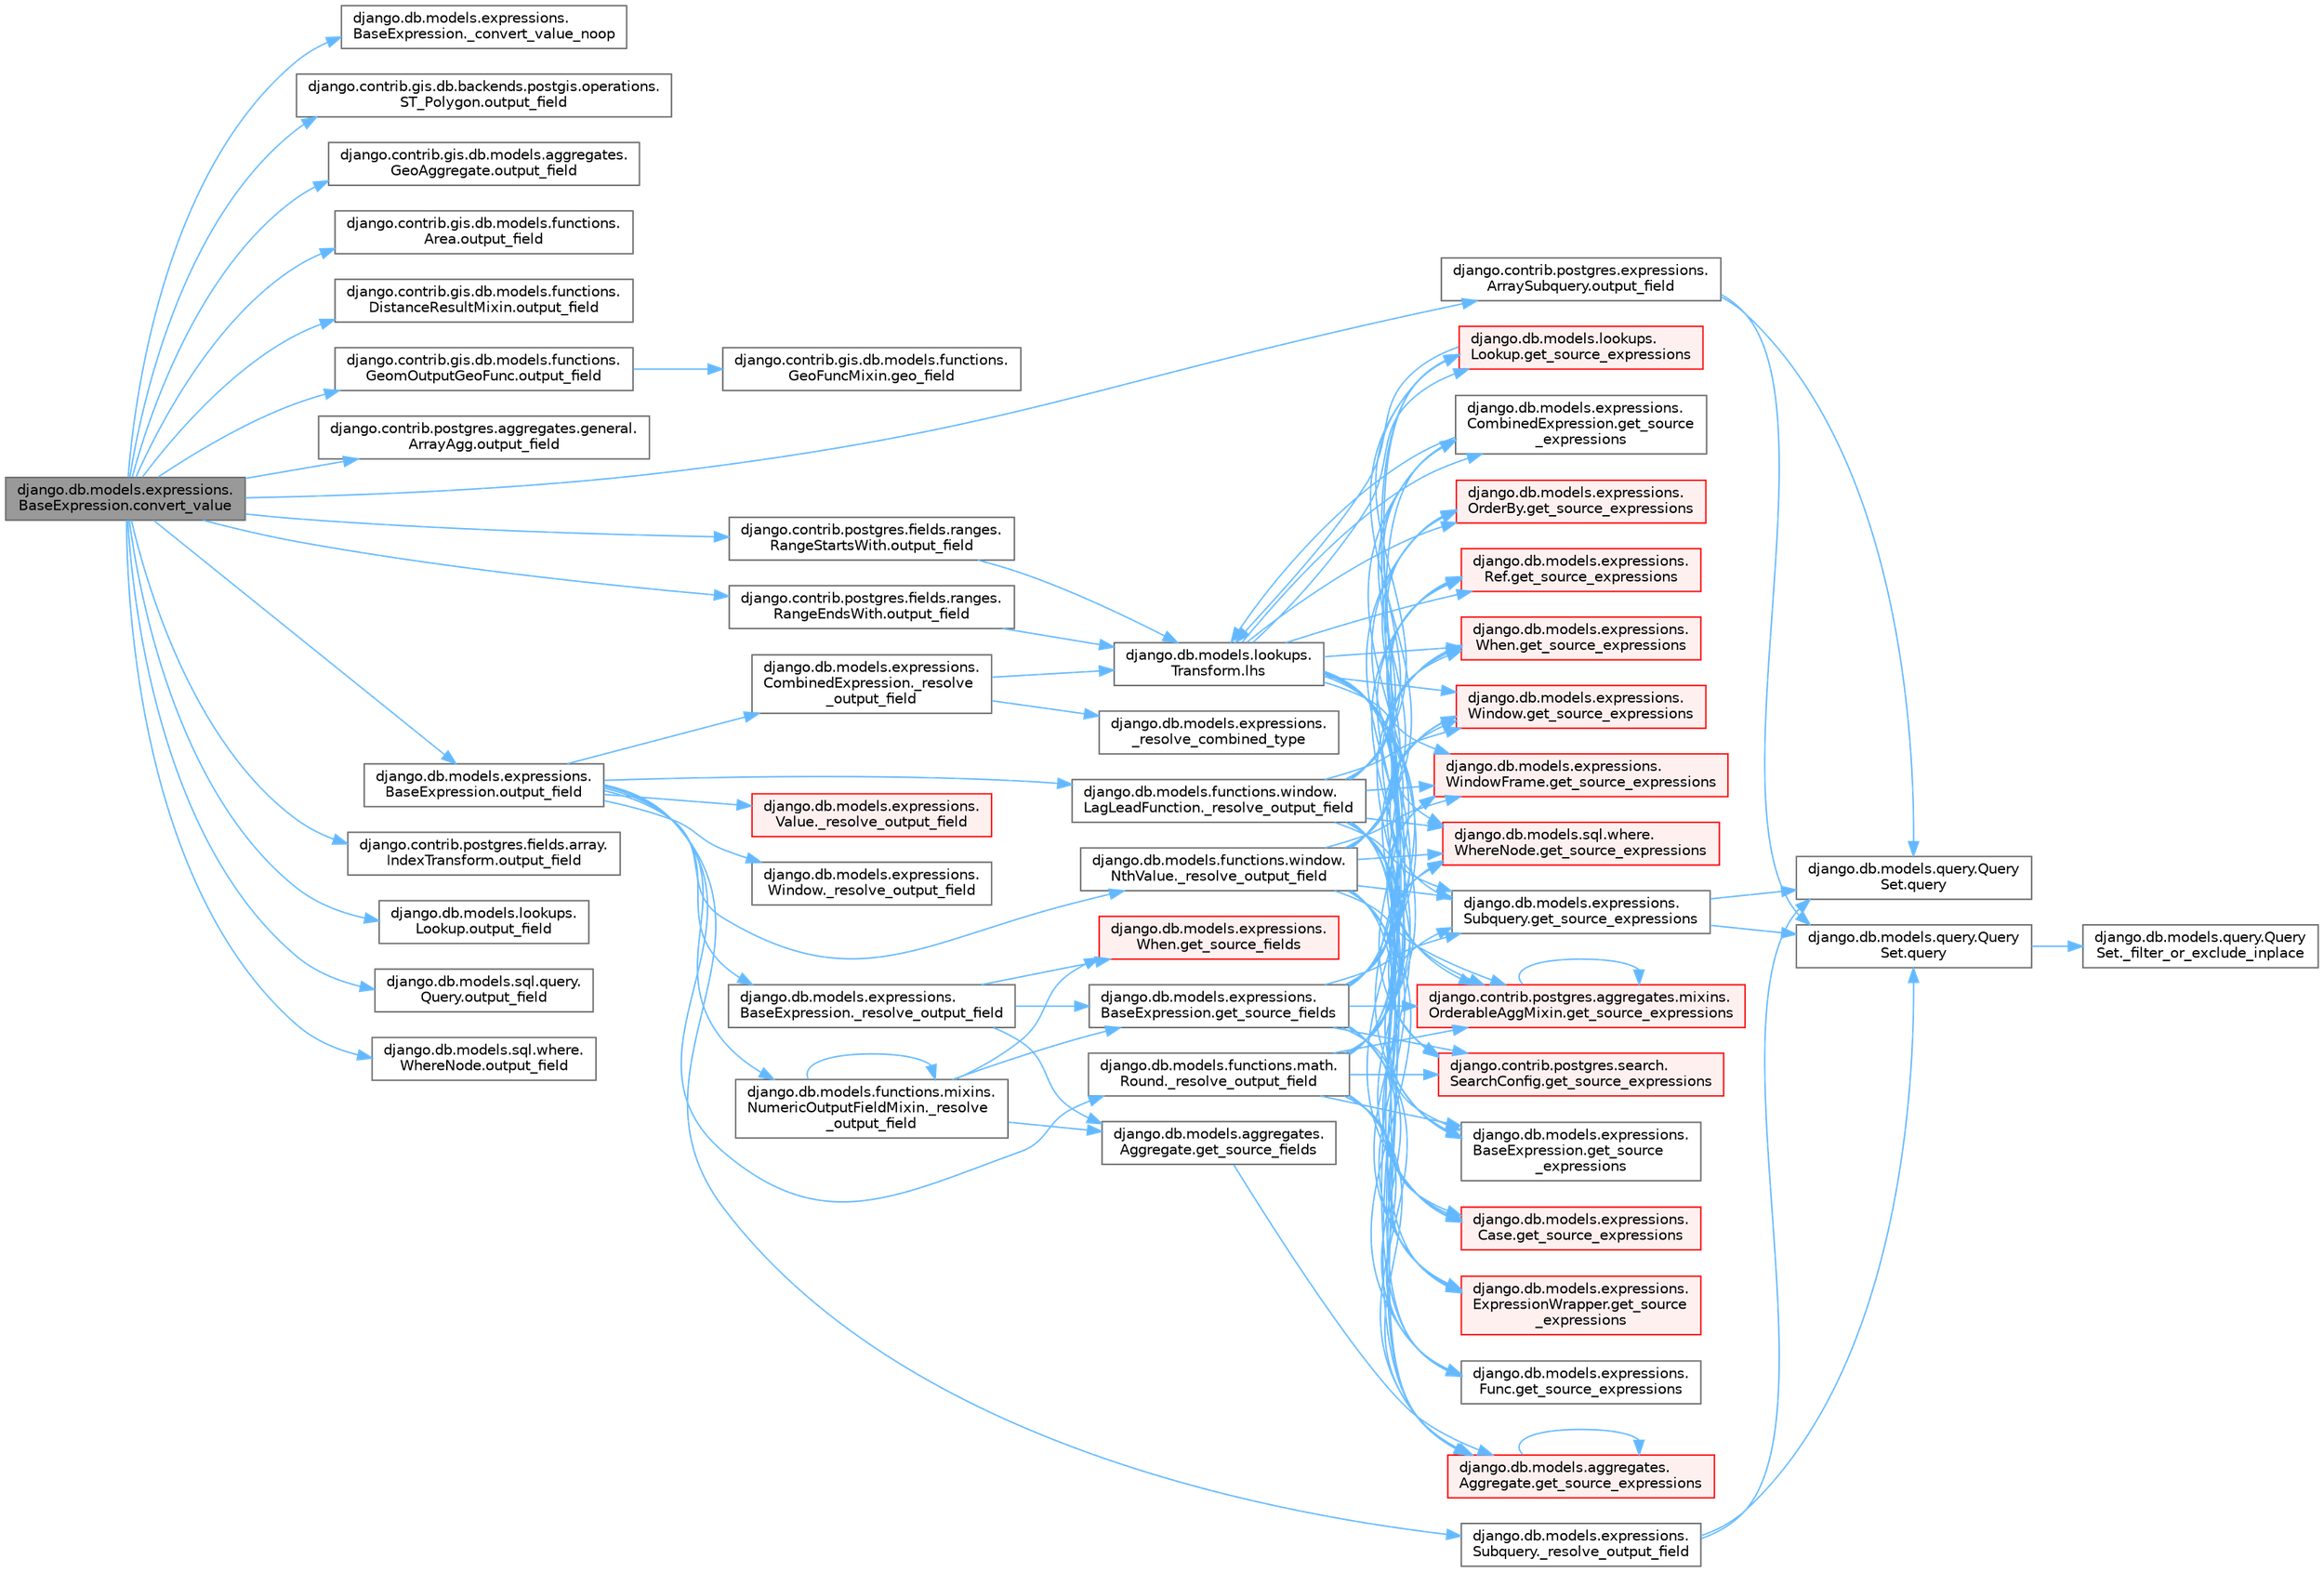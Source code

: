 digraph "django.db.models.expressions.BaseExpression.convert_value"
{
 // LATEX_PDF_SIZE
  bgcolor="transparent";
  edge [fontname=Helvetica,fontsize=10,labelfontname=Helvetica,labelfontsize=10];
  node [fontname=Helvetica,fontsize=10,shape=box,height=0.2,width=0.4];
  rankdir="LR";
  Node1 [id="Node000001",label="django.db.models.expressions.\lBaseExpression.convert_value",height=0.2,width=0.4,color="gray40", fillcolor="grey60", style="filled", fontcolor="black",tooltip=" "];
  Node1 -> Node2 [id="edge1_Node000001_Node000002",color="steelblue1",style="solid",tooltip=" "];
  Node2 [id="Node000002",label="django.db.models.expressions.\lBaseExpression._convert_value_noop",height=0.2,width=0.4,color="grey40", fillcolor="white", style="filled",URL="$classdjango_1_1db_1_1models_1_1expressions_1_1_base_expression.html#ab5ceb6e73f3fb7c1af5eff8178e89497",tooltip=" "];
  Node1 -> Node3 [id="edge2_Node000001_Node000003",color="steelblue1",style="solid",tooltip=" "];
  Node3 [id="Node000003",label="django.contrib.gis.db.backends.postgis.operations.\lST_Polygon.output_field",height=0.2,width=0.4,color="grey40", fillcolor="white", style="filled",URL="$classdjango_1_1contrib_1_1gis_1_1db_1_1backends_1_1postgis_1_1operations_1_1_s_t___polygon.html#a4427b1b0cb4e6df4fde6c045c562118a",tooltip=" "];
  Node1 -> Node4 [id="edge3_Node000001_Node000004",color="steelblue1",style="solid",tooltip=" "];
  Node4 [id="Node000004",label="django.contrib.gis.db.models.aggregates.\lGeoAggregate.output_field",height=0.2,width=0.4,color="grey40", fillcolor="white", style="filled",URL="$classdjango_1_1contrib_1_1gis_1_1db_1_1models_1_1aggregates_1_1_geo_aggregate.html#a1f680d71d32335c5854387fa09555108",tooltip=" "];
  Node1 -> Node5 [id="edge4_Node000001_Node000005",color="steelblue1",style="solid",tooltip=" "];
  Node5 [id="Node000005",label="django.contrib.gis.db.models.functions.\lArea.output_field",height=0.2,width=0.4,color="grey40", fillcolor="white", style="filled",URL="$classdjango_1_1contrib_1_1gis_1_1db_1_1models_1_1functions_1_1_area.html#a017724b08cd640b0e7e834e003cc103d",tooltip=" "];
  Node1 -> Node6 [id="edge5_Node000001_Node000006",color="steelblue1",style="solid",tooltip=" "];
  Node6 [id="Node000006",label="django.contrib.gis.db.models.functions.\lDistanceResultMixin.output_field",height=0.2,width=0.4,color="grey40", fillcolor="white", style="filled",URL="$classdjango_1_1contrib_1_1gis_1_1db_1_1models_1_1functions_1_1_distance_result_mixin.html#af219b5c12f89e181ada240244818e239",tooltip=" "];
  Node1 -> Node7 [id="edge6_Node000001_Node000007",color="steelblue1",style="solid",tooltip=" "];
  Node7 [id="Node000007",label="django.contrib.gis.db.models.functions.\lGeomOutputGeoFunc.output_field",height=0.2,width=0.4,color="grey40", fillcolor="white", style="filled",URL="$classdjango_1_1contrib_1_1gis_1_1db_1_1models_1_1functions_1_1_geom_output_geo_func.html#a55415993f9af0a2cbde3681557342482",tooltip=" "];
  Node7 -> Node8 [id="edge7_Node000007_Node000008",color="steelblue1",style="solid",tooltip=" "];
  Node8 [id="Node000008",label="django.contrib.gis.db.models.functions.\lGeoFuncMixin.geo_field",height=0.2,width=0.4,color="grey40", fillcolor="white", style="filled",URL="$classdjango_1_1contrib_1_1gis_1_1db_1_1models_1_1functions_1_1_geo_func_mixin.html#aae4bfeb201602d13218e58d1778b4c1b",tooltip=" "];
  Node1 -> Node9 [id="edge8_Node000001_Node000009",color="steelblue1",style="solid",tooltip=" "];
  Node9 [id="Node000009",label="django.contrib.postgres.aggregates.general.\lArrayAgg.output_field",height=0.2,width=0.4,color="grey40", fillcolor="white", style="filled",URL="$classdjango_1_1contrib_1_1postgres_1_1aggregates_1_1general_1_1_array_agg.html#a845ed6cbbb6d6fe470d9478934ade450",tooltip=" "];
  Node1 -> Node10 [id="edge9_Node000001_Node000010",color="steelblue1",style="solid",tooltip=" "];
  Node10 [id="Node000010",label="django.contrib.postgres.expressions.\lArraySubquery.output_field",height=0.2,width=0.4,color="grey40", fillcolor="white", style="filled",URL="$classdjango_1_1contrib_1_1postgres_1_1expressions_1_1_array_subquery.html#adfc4d450008ff7b23517e73cbd1ad172",tooltip=" "];
  Node10 -> Node11 [id="edge10_Node000010_Node000011",color="steelblue1",style="solid",tooltip=" "];
  Node11 [id="Node000011",label="django.db.models.query.Query\lSet.query",height=0.2,width=0.4,color="grey40", fillcolor="white", style="filled",URL="$classdjango_1_1db_1_1models_1_1query_1_1_query_set.html#a8028ed81b109acb162489dbd16604c83",tooltip=" "];
  Node11 -> Node12 [id="edge11_Node000011_Node000012",color="steelblue1",style="solid",tooltip=" "];
  Node12 [id="Node000012",label="django.db.models.query.Query\lSet._filter_or_exclude_inplace",height=0.2,width=0.4,color="grey40", fillcolor="white", style="filled",URL="$classdjango_1_1db_1_1models_1_1query_1_1_query_set.html#aabeb9102e4ff687eea5dc3a6d54a8a29",tooltip=" "];
  Node10 -> Node13 [id="edge12_Node000010_Node000013",color="steelblue1",style="solid",tooltip=" "];
  Node13 [id="Node000013",label="django.db.models.query.Query\lSet.query",height=0.2,width=0.4,color="grey40", fillcolor="white", style="filled",URL="$classdjango_1_1db_1_1models_1_1query_1_1_query_set.html#a0b0307a9b3f65303afb2c5783372d2c2",tooltip=" "];
  Node1 -> Node14 [id="edge13_Node000001_Node000014",color="steelblue1",style="solid",tooltip=" "];
  Node14 [id="Node000014",label="django.contrib.postgres.fields.array.\lIndexTransform.output_field",height=0.2,width=0.4,color="grey40", fillcolor="white", style="filled",URL="$classdjango_1_1contrib_1_1postgres_1_1fields_1_1array_1_1_index_transform.html#ae3ca901f64e761da8d9dff087275f9ef",tooltip=" "];
  Node1 -> Node15 [id="edge14_Node000001_Node000015",color="steelblue1",style="solid",tooltip=" "];
  Node15 [id="Node000015",label="django.contrib.postgres.fields.ranges.\lRangeEndsWith.output_field",height=0.2,width=0.4,color="grey40", fillcolor="white", style="filled",URL="$classdjango_1_1contrib_1_1postgres_1_1fields_1_1ranges_1_1_range_ends_with.html#ab81e75d2435974b6171ddb1cbce4ebd9",tooltip=" "];
  Node15 -> Node16 [id="edge15_Node000015_Node000016",color="steelblue1",style="solid",tooltip=" "];
  Node16 [id="Node000016",label="django.db.models.lookups.\lTransform.lhs",height=0.2,width=0.4,color="grey40", fillcolor="white", style="filled",URL="$classdjango_1_1db_1_1models_1_1lookups_1_1_transform.html#ac0ce01e192abd1a739a4c77fcc8a1bf9",tooltip=" "];
  Node16 -> Node17 [id="edge16_Node000016_Node000017",color="steelblue1",style="solid",tooltip=" "];
  Node17 [id="Node000017",label="django.contrib.postgres.aggregates.mixins.\lOrderableAggMixin.get_source_expressions",height=0.2,width=0.4,color="red", fillcolor="#FFF0F0", style="filled",URL="$classdjango_1_1contrib_1_1postgres_1_1aggregates_1_1mixins_1_1_orderable_agg_mixin.html#abed9d6bb5142aafc8b77ac03f9d7a989",tooltip=" "];
  Node17 -> Node17 [id="edge17_Node000017_Node000017",color="steelblue1",style="solid",tooltip=" "];
  Node16 -> Node31 [id="edge18_Node000016_Node000031",color="steelblue1",style="solid",tooltip=" "];
  Node31 [id="Node000031",label="django.contrib.postgres.search.\lSearchConfig.get_source_expressions",height=0.2,width=0.4,color="red", fillcolor="#FFF0F0", style="filled",URL="$classdjango_1_1contrib_1_1postgres_1_1search_1_1_search_config.html#a2c17d4dfedc6381528df8a0a1b3751bf",tooltip=" "];
  Node16 -> Node34 [id="edge19_Node000016_Node000034",color="steelblue1",style="solid",tooltip=" "];
  Node34 [id="Node000034",label="django.db.models.aggregates.\lAggregate.get_source_expressions",height=0.2,width=0.4,color="red", fillcolor="#FFF0F0", style="filled",URL="$classdjango_1_1db_1_1models_1_1aggregates_1_1_aggregate.html#a4a47839518c013f780a931e4bcf2d4f1",tooltip=" "];
  Node34 -> Node34 [id="edge20_Node000034_Node000034",color="steelblue1",style="solid",tooltip=" "];
  Node16 -> Node263 [id="edge21_Node000016_Node000263",color="steelblue1",style="solid",tooltip=" "];
  Node263 [id="Node000263",label="django.db.models.expressions.\lBaseExpression.get_source\l_expressions",height=0.2,width=0.4,color="grey40", fillcolor="white", style="filled",URL="$classdjango_1_1db_1_1models_1_1expressions_1_1_base_expression.html#a1a052b2bf91363cc1367dbffb2b47708",tooltip=" "];
  Node16 -> Node264 [id="edge22_Node000016_Node000264",color="steelblue1",style="solid",tooltip=" "];
  Node264 [id="Node000264",label="django.db.models.expressions.\lCase.get_source_expressions",height=0.2,width=0.4,color="red", fillcolor="#FFF0F0", style="filled",URL="$classdjango_1_1db_1_1models_1_1expressions_1_1_case.html#a342de2ff64d7b1a41e1a86d89dee51b4",tooltip=" "];
  Node16 -> Node271 [id="edge23_Node000016_Node000271",color="steelblue1",style="solid",tooltip=" "];
  Node271 [id="Node000271",label="django.db.models.expressions.\lCombinedExpression.get_source\l_expressions",height=0.2,width=0.4,color="grey40", fillcolor="white", style="filled",URL="$classdjango_1_1db_1_1models_1_1expressions_1_1_combined_expression.html#a310a894787d41c927558cb35b23d3a90",tooltip=" "];
  Node271 -> Node16 [id="edge24_Node000271_Node000016",color="steelblue1",style="solid",tooltip=" "];
  Node16 -> Node272 [id="edge25_Node000016_Node000272",color="steelblue1",style="solid",tooltip=" "];
  Node272 [id="Node000272",label="django.db.models.expressions.\lExpressionWrapper.get_source\l_expressions",height=0.2,width=0.4,color="red", fillcolor="#FFF0F0", style="filled",URL="$classdjango_1_1db_1_1models_1_1expressions_1_1_expression_wrapper.html#abdd54fb24f108830588d86a69e619e8f",tooltip=" "];
  Node16 -> Node276 [id="edge26_Node000016_Node000276",color="steelblue1",style="solid",tooltip=" "];
  Node276 [id="Node000276",label="django.db.models.expressions.\lFunc.get_source_expressions",height=0.2,width=0.4,color="grey40", fillcolor="white", style="filled",URL="$classdjango_1_1db_1_1models_1_1expressions_1_1_func.html#a2edd81324f310981c50c4d7d6b02fc36",tooltip=" "];
  Node16 -> Node277 [id="edge27_Node000016_Node000277",color="steelblue1",style="solid",tooltip=" "];
  Node277 [id="Node000277",label="django.db.models.expressions.\lOrderBy.get_source_expressions",height=0.2,width=0.4,color="red", fillcolor="#FFF0F0", style="filled",URL="$classdjango_1_1db_1_1models_1_1expressions_1_1_order_by.html#aa0b698a72cab3662300d9849e2e0b2df",tooltip=" "];
  Node16 -> Node278 [id="edge28_Node000016_Node000278",color="steelblue1",style="solid",tooltip=" "];
  Node278 [id="Node000278",label="django.db.models.expressions.\lRef.get_source_expressions",height=0.2,width=0.4,color="red", fillcolor="#FFF0F0", style="filled",URL="$classdjango_1_1db_1_1models_1_1expressions_1_1_ref.html#a34966901a7ce794db70ff599b65fe2ce",tooltip=" "];
  Node16 -> Node279 [id="edge29_Node000016_Node000279",color="steelblue1",style="solid",tooltip=" "];
  Node279 [id="Node000279",label="django.db.models.expressions.\lSubquery.get_source_expressions",height=0.2,width=0.4,color="grey40", fillcolor="white", style="filled",URL="$classdjango_1_1db_1_1models_1_1expressions_1_1_subquery.html#a39b90b2b3d0ee3caf0b75571062f214e",tooltip=" "];
  Node279 -> Node11 [id="edge30_Node000279_Node000011",color="steelblue1",style="solid",tooltip=" "];
  Node279 -> Node13 [id="edge31_Node000279_Node000013",color="steelblue1",style="solid",tooltip=" "];
  Node16 -> Node280 [id="edge32_Node000016_Node000280",color="steelblue1",style="solid",tooltip=" "];
  Node280 [id="Node000280",label="django.db.models.expressions.\lWhen.get_source_expressions",height=0.2,width=0.4,color="red", fillcolor="#FFF0F0", style="filled",URL="$classdjango_1_1db_1_1models_1_1expressions_1_1_when.html#aed38e210fabf48478aed2ff00ccbdfbe",tooltip=" "];
  Node16 -> Node285 [id="edge33_Node000016_Node000285",color="steelblue1",style="solid",tooltip=" "];
  Node285 [id="Node000285",label="django.db.models.expressions.\lWindow.get_source_expressions",height=0.2,width=0.4,color="red", fillcolor="#FFF0F0", style="filled",URL="$classdjango_1_1db_1_1models_1_1expressions_1_1_window.html#a52d79e8fa282239e67f8d9cdc5112388",tooltip=" "];
  Node16 -> Node287 [id="edge34_Node000016_Node000287",color="steelblue1",style="solid",tooltip=" "];
  Node287 [id="Node000287",label="django.db.models.expressions.\lWindowFrame.get_source_expressions",height=0.2,width=0.4,color="red", fillcolor="#FFF0F0", style="filled",URL="$classdjango_1_1db_1_1models_1_1expressions_1_1_window_frame.html#a4b54c4c9b4c4a68308953d25703a2544",tooltip=" "];
  Node16 -> Node2899 [id="edge35_Node000016_Node002899",color="steelblue1",style="solid",tooltip=" "];
  Node2899 [id="Node002899",label="django.db.models.lookups.\lLookup.get_source_expressions",height=0.2,width=0.4,color="red", fillcolor="#FFF0F0", style="filled",URL="$classdjango_1_1db_1_1models_1_1lookups_1_1_lookup.html#ab733397a7e7276a69a7092430799a22a",tooltip=" "];
  Node2899 -> Node16 [id="edge36_Node002899_Node000016",color="steelblue1",style="solid",tooltip=" "];
  Node16 -> Node2901 [id="edge37_Node000016_Node002901",color="steelblue1",style="solid",tooltip=" "];
  Node2901 [id="Node002901",label="django.db.models.sql.where.\lWhereNode.get_source_expressions",height=0.2,width=0.4,color="red", fillcolor="#FFF0F0", style="filled",URL="$classdjango_1_1db_1_1models_1_1sql_1_1where_1_1_where_node.html#ae3155308ff1faf4914e3e7f0134f49d7",tooltip=" "];
  Node1 -> Node258 [id="edge38_Node000001_Node000258",color="steelblue1",style="solid",tooltip=" "];
  Node258 [id="Node000258",label="django.contrib.postgres.fields.ranges.\lRangeStartsWith.output_field",height=0.2,width=0.4,color="grey40", fillcolor="white", style="filled",URL="$classdjango_1_1contrib_1_1postgres_1_1fields_1_1ranges_1_1_range_starts_with.html#a4e864cbda43e695a0ae6b2c3b4ced157",tooltip=" "];
  Node258 -> Node16 [id="edge39_Node000258_Node000016",color="steelblue1",style="solid",tooltip=" "];
  Node1 -> Node259 [id="edge40_Node000001_Node000259",color="steelblue1",style="solid",tooltip=" "];
  Node259 [id="Node000259",label="django.db.models.expressions.\lBaseExpression.output_field",height=0.2,width=0.4,color="grey40", fillcolor="white", style="filled",URL="$classdjango_1_1db_1_1models_1_1expressions_1_1_base_expression.html#a7f0982cb1de5cdeaa7f043c3ae611a6d",tooltip=" "];
  Node259 -> Node260 [id="edge41_Node000259_Node000260",color="steelblue1",style="solid",tooltip=" "];
  Node260 [id="Node000260",label="django.db.models.expressions.\lBaseExpression._resolve_output_field",height=0.2,width=0.4,color="grey40", fillcolor="white", style="filled",URL="$classdjango_1_1db_1_1models_1_1expressions_1_1_base_expression.html#a4d77b67d8a2c12f240cfa67a218742d9",tooltip=" "];
  Node260 -> Node261 [id="edge42_Node000260_Node000261",color="steelblue1",style="solid",tooltip=" "];
  Node261 [id="Node000261",label="django.db.models.aggregates.\lAggregate.get_source_fields",height=0.2,width=0.4,color="grey40", fillcolor="white", style="filled",URL="$classdjango_1_1db_1_1models_1_1aggregates_1_1_aggregate.html#af73c40e545aeb53760d4f8ab45795ce7",tooltip=" "];
  Node261 -> Node34 [id="edge43_Node000261_Node000034",color="steelblue1",style="solid",tooltip=" "];
  Node260 -> Node262 [id="edge44_Node000260_Node000262",color="steelblue1",style="solid",tooltip=" "];
  Node262 [id="Node000262",label="django.db.models.expressions.\lBaseExpression.get_source_fields",height=0.2,width=0.4,color="grey40", fillcolor="white", style="filled",URL="$classdjango_1_1db_1_1models_1_1expressions_1_1_base_expression.html#a12ff1384ded4ceeeb39de09b54a827aa",tooltip=" "];
  Node262 -> Node17 [id="edge45_Node000262_Node000017",color="steelblue1",style="solid",tooltip=" "];
  Node262 -> Node31 [id="edge46_Node000262_Node000031",color="steelblue1",style="solid",tooltip=" "];
  Node262 -> Node34 [id="edge47_Node000262_Node000034",color="steelblue1",style="solid",tooltip=" "];
  Node262 -> Node263 [id="edge48_Node000262_Node000263",color="steelblue1",style="solid",tooltip=" "];
  Node262 -> Node264 [id="edge49_Node000262_Node000264",color="steelblue1",style="solid",tooltip=" "];
  Node262 -> Node271 [id="edge50_Node000262_Node000271",color="steelblue1",style="solid",tooltip=" "];
  Node262 -> Node272 [id="edge51_Node000262_Node000272",color="steelblue1",style="solid",tooltip=" "];
  Node262 -> Node276 [id="edge52_Node000262_Node000276",color="steelblue1",style="solid",tooltip=" "];
  Node262 -> Node277 [id="edge53_Node000262_Node000277",color="steelblue1",style="solid",tooltip=" "];
  Node262 -> Node278 [id="edge54_Node000262_Node000278",color="steelblue1",style="solid",tooltip=" "];
  Node262 -> Node279 [id="edge55_Node000262_Node000279",color="steelblue1",style="solid",tooltip=" "];
  Node262 -> Node280 [id="edge56_Node000262_Node000280",color="steelblue1",style="solid",tooltip=" "];
  Node262 -> Node285 [id="edge57_Node000262_Node000285",color="steelblue1",style="solid",tooltip=" "];
  Node262 -> Node287 [id="edge58_Node000262_Node000287",color="steelblue1",style="solid",tooltip=" "];
  Node262 -> Node2899 [id="edge59_Node000262_Node002899",color="steelblue1",style="solid",tooltip=" "];
  Node262 -> Node2901 [id="edge60_Node000262_Node002901",color="steelblue1",style="solid",tooltip=" "];
  Node260 -> Node4450 [id="edge61_Node000260_Node004450",color="steelblue1",style="solid",tooltip=" "];
  Node4450 [id="Node004450",label="django.db.models.expressions.\lWhen.get_source_fields",height=0.2,width=0.4,color="red", fillcolor="#FFF0F0", style="filled",URL="$classdjango_1_1db_1_1models_1_1expressions_1_1_when.html#a93cd7faaf5353bb517a72f98cd9b0fb4",tooltip=" "];
  Node259 -> Node4451 [id="edge62_Node000259_Node004451",color="steelblue1",style="solid",tooltip=" "];
  Node4451 [id="Node004451",label="django.db.models.expressions.\lCombinedExpression._resolve\l_output_field",height=0.2,width=0.4,color="grey40", fillcolor="white", style="filled",URL="$classdjango_1_1db_1_1models_1_1expressions_1_1_combined_expression.html#ad5c6df54cfa479187073e305a8cbae20",tooltip=" "];
  Node4451 -> Node4452 [id="edge63_Node004451_Node004452",color="steelblue1",style="solid",tooltip=" "];
  Node4452 [id="Node004452",label="django.db.models.expressions.\l_resolve_combined_type",height=0.2,width=0.4,color="grey40", fillcolor="white", style="filled",URL="$namespacedjango_1_1db_1_1models_1_1expressions.html#aff7987c18576aebba662d4c1088fb043",tooltip=" "];
  Node4451 -> Node16 [id="edge64_Node004451_Node000016",color="steelblue1",style="solid",tooltip=" "];
  Node259 -> Node4453 [id="edge65_Node000259_Node004453",color="steelblue1",style="solid",tooltip=" "];
  Node4453 [id="Node004453",label="django.db.models.expressions.\lSubquery._resolve_output_field",height=0.2,width=0.4,color="grey40", fillcolor="white", style="filled",URL="$classdjango_1_1db_1_1models_1_1expressions_1_1_subquery.html#a1e6f5dc8cd3e49d208c9b8770607552d",tooltip=" "];
  Node4453 -> Node11 [id="edge66_Node004453_Node000011",color="steelblue1",style="solid",tooltip=" "];
  Node4453 -> Node13 [id="edge67_Node004453_Node000013",color="steelblue1",style="solid",tooltip=" "];
  Node259 -> Node4454 [id="edge68_Node000259_Node004454",color="steelblue1",style="solid",tooltip=" "];
  Node4454 [id="Node004454",label="django.db.models.expressions.\lValue._resolve_output_field",height=0.2,width=0.4,color="red", fillcolor="#FFF0F0", style="filled",URL="$classdjango_1_1db_1_1models_1_1expressions_1_1_value.html#af1af121c7b76f0e7325f3276049675dd",tooltip=" "];
  Node259 -> Node4455 [id="edge69_Node000259_Node004455",color="steelblue1",style="solid",tooltip=" "];
  Node4455 [id="Node004455",label="django.db.models.expressions.\lWindow._resolve_output_field",height=0.2,width=0.4,color="grey40", fillcolor="white", style="filled",URL="$classdjango_1_1db_1_1models_1_1expressions_1_1_window.html#a165cffc4e962ae979c8c6bf5f1ed30bd",tooltip=" "];
  Node259 -> Node4456 [id="edge70_Node000259_Node004456",color="steelblue1",style="solid",tooltip=" "];
  Node4456 [id="Node004456",label="django.db.models.functions.math.\lRound._resolve_output_field",height=0.2,width=0.4,color="grey40", fillcolor="white", style="filled",URL="$classdjango_1_1db_1_1models_1_1functions_1_1math_1_1_round.html#aa7b9332c35bc83a0f7055177fb9304e3",tooltip=" "];
  Node4456 -> Node17 [id="edge71_Node004456_Node000017",color="steelblue1",style="solid",tooltip=" "];
  Node4456 -> Node31 [id="edge72_Node004456_Node000031",color="steelblue1",style="solid",tooltip=" "];
  Node4456 -> Node34 [id="edge73_Node004456_Node000034",color="steelblue1",style="solid",tooltip=" "];
  Node4456 -> Node263 [id="edge74_Node004456_Node000263",color="steelblue1",style="solid",tooltip=" "];
  Node4456 -> Node264 [id="edge75_Node004456_Node000264",color="steelblue1",style="solid",tooltip=" "];
  Node4456 -> Node271 [id="edge76_Node004456_Node000271",color="steelblue1",style="solid",tooltip=" "];
  Node4456 -> Node272 [id="edge77_Node004456_Node000272",color="steelblue1",style="solid",tooltip=" "];
  Node4456 -> Node276 [id="edge78_Node004456_Node000276",color="steelblue1",style="solid",tooltip=" "];
  Node4456 -> Node277 [id="edge79_Node004456_Node000277",color="steelblue1",style="solid",tooltip=" "];
  Node4456 -> Node278 [id="edge80_Node004456_Node000278",color="steelblue1",style="solid",tooltip=" "];
  Node4456 -> Node279 [id="edge81_Node004456_Node000279",color="steelblue1",style="solid",tooltip=" "];
  Node4456 -> Node280 [id="edge82_Node004456_Node000280",color="steelblue1",style="solid",tooltip=" "];
  Node4456 -> Node285 [id="edge83_Node004456_Node000285",color="steelblue1",style="solid",tooltip=" "];
  Node4456 -> Node287 [id="edge84_Node004456_Node000287",color="steelblue1",style="solid",tooltip=" "];
  Node4456 -> Node2899 [id="edge85_Node004456_Node002899",color="steelblue1",style="solid",tooltip=" "];
  Node4456 -> Node2901 [id="edge86_Node004456_Node002901",color="steelblue1",style="solid",tooltip=" "];
  Node259 -> Node4457 [id="edge87_Node000259_Node004457",color="steelblue1",style="solid",tooltip=" "];
  Node4457 [id="Node004457",label="django.db.models.functions.mixins.\lNumericOutputFieldMixin._resolve\l_output_field",height=0.2,width=0.4,color="grey40", fillcolor="white", style="filled",URL="$classdjango_1_1db_1_1models_1_1functions_1_1mixins_1_1_numeric_output_field_mixin.html#ada10dc529cfe036597471f6439dfb0c5",tooltip=" "];
  Node4457 -> Node4457 [id="edge88_Node004457_Node004457",color="steelblue1",style="solid",tooltip=" "];
  Node4457 -> Node261 [id="edge89_Node004457_Node000261",color="steelblue1",style="solid",tooltip=" "];
  Node4457 -> Node262 [id="edge90_Node004457_Node000262",color="steelblue1",style="solid",tooltip=" "];
  Node4457 -> Node4450 [id="edge91_Node004457_Node004450",color="steelblue1",style="solid",tooltip=" "];
  Node259 -> Node4458 [id="edge92_Node000259_Node004458",color="steelblue1",style="solid",tooltip=" "];
  Node4458 [id="Node004458",label="django.db.models.functions.window.\lLagLeadFunction._resolve_output_field",height=0.2,width=0.4,color="grey40", fillcolor="white", style="filled",URL="$classdjango_1_1db_1_1models_1_1functions_1_1window_1_1_lag_lead_function.html#ad9fef4f0de0bae4168483d83bf154eb5",tooltip=" "];
  Node4458 -> Node17 [id="edge93_Node004458_Node000017",color="steelblue1",style="solid",tooltip=" "];
  Node4458 -> Node31 [id="edge94_Node004458_Node000031",color="steelblue1",style="solid",tooltip=" "];
  Node4458 -> Node34 [id="edge95_Node004458_Node000034",color="steelblue1",style="solid",tooltip=" "];
  Node4458 -> Node263 [id="edge96_Node004458_Node000263",color="steelblue1",style="solid",tooltip=" "];
  Node4458 -> Node264 [id="edge97_Node004458_Node000264",color="steelblue1",style="solid",tooltip=" "];
  Node4458 -> Node271 [id="edge98_Node004458_Node000271",color="steelblue1",style="solid",tooltip=" "];
  Node4458 -> Node272 [id="edge99_Node004458_Node000272",color="steelblue1",style="solid",tooltip=" "];
  Node4458 -> Node276 [id="edge100_Node004458_Node000276",color="steelblue1",style="solid",tooltip=" "];
  Node4458 -> Node277 [id="edge101_Node004458_Node000277",color="steelblue1",style="solid",tooltip=" "];
  Node4458 -> Node278 [id="edge102_Node004458_Node000278",color="steelblue1",style="solid",tooltip=" "];
  Node4458 -> Node279 [id="edge103_Node004458_Node000279",color="steelblue1",style="solid",tooltip=" "];
  Node4458 -> Node280 [id="edge104_Node004458_Node000280",color="steelblue1",style="solid",tooltip=" "];
  Node4458 -> Node285 [id="edge105_Node004458_Node000285",color="steelblue1",style="solid",tooltip=" "];
  Node4458 -> Node287 [id="edge106_Node004458_Node000287",color="steelblue1",style="solid",tooltip=" "];
  Node4458 -> Node2899 [id="edge107_Node004458_Node002899",color="steelblue1",style="solid",tooltip=" "];
  Node4458 -> Node2901 [id="edge108_Node004458_Node002901",color="steelblue1",style="solid",tooltip=" "];
  Node259 -> Node4459 [id="edge109_Node000259_Node004459",color="steelblue1",style="solid",tooltip=" "];
  Node4459 [id="Node004459",label="django.db.models.functions.window.\lNthValue._resolve_output_field",height=0.2,width=0.4,color="grey40", fillcolor="white", style="filled",URL="$classdjango_1_1db_1_1models_1_1functions_1_1window_1_1_nth_value.html#a01f5c13b954177f7f499ab3a354aa38a",tooltip=" "];
  Node4459 -> Node17 [id="edge110_Node004459_Node000017",color="steelblue1",style="solid",tooltip=" "];
  Node4459 -> Node31 [id="edge111_Node004459_Node000031",color="steelblue1",style="solid",tooltip=" "];
  Node4459 -> Node34 [id="edge112_Node004459_Node000034",color="steelblue1",style="solid",tooltip=" "];
  Node4459 -> Node263 [id="edge113_Node004459_Node000263",color="steelblue1",style="solid",tooltip=" "];
  Node4459 -> Node264 [id="edge114_Node004459_Node000264",color="steelblue1",style="solid",tooltip=" "];
  Node4459 -> Node271 [id="edge115_Node004459_Node000271",color="steelblue1",style="solid",tooltip=" "];
  Node4459 -> Node272 [id="edge116_Node004459_Node000272",color="steelblue1",style="solid",tooltip=" "];
  Node4459 -> Node276 [id="edge117_Node004459_Node000276",color="steelblue1",style="solid",tooltip=" "];
  Node4459 -> Node277 [id="edge118_Node004459_Node000277",color="steelblue1",style="solid",tooltip=" "];
  Node4459 -> Node278 [id="edge119_Node004459_Node000278",color="steelblue1",style="solid",tooltip=" "];
  Node4459 -> Node279 [id="edge120_Node004459_Node000279",color="steelblue1",style="solid",tooltip=" "];
  Node4459 -> Node280 [id="edge121_Node004459_Node000280",color="steelblue1",style="solid",tooltip=" "];
  Node4459 -> Node285 [id="edge122_Node004459_Node000285",color="steelblue1",style="solid",tooltip=" "];
  Node4459 -> Node287 [id="edge123_Node004459_Node000287",color="steelblue1",style="solid",tooltip=" "];
  Node4459 -> Node2899 [id="edge124_Node004459_Node002899",color="steelblue1",style="solid",tooltip=" "];
  Node4459 -> Node2901 [id="edge125_Node004459_Node002901",color="steelblue1",style="solid",tooltip=" "];
  Node1 -> Node1436 [id="edge126_Node000001_Node001436",color="steelblue1",style="solid",tooltip=" "];
  Node1436 [id="Node001436",label="django.db.models.lookups.\lLookup.output_field",height=0.2,width=0.4,color="grey40", fillcolor="white", style="filled",URL="$classdjango_1_1db_1_1models_1_1lookups_1_1_lookup.html#ac5f7b4f3c6722942ef415a8f83b98745",tooltip=" "];
  Node1 -> Node1437 [id="edge127_Node000001_Node001437",color="steelblue1",style="solid",tooltip=" "];
  Node1437 [id="Node001437",label="django.db.models.sql.query.\lQuery.output_field",height=0.2,width=0.4,color="grey40", fillcolor="white", style="filled",URL="$classdjango_1_1db_1_1models_1_1sql_1_1query_1_1_query.html#a53ec5a7472740d502ccbe1a6e526aa26",tooltip=" "];
  Node1 -> Node1438 [id="edge128_Node000001_Node001438",color="steelblue1",style="solid",tooltip=" "];
  Node1438 [id="Node001438",label="django.db.models.sql.where.\lWhereNode.output_field",height=0.2,width=0.4,color="grey40", fillcolor="white", style="filled",URL="$classdjango_1_1db_1_1models_1_1sql_1_1where_1_1_where_node.html#ac9648ee33da9c2746f6ca859befdf6b2",tooltip=" "];
}
